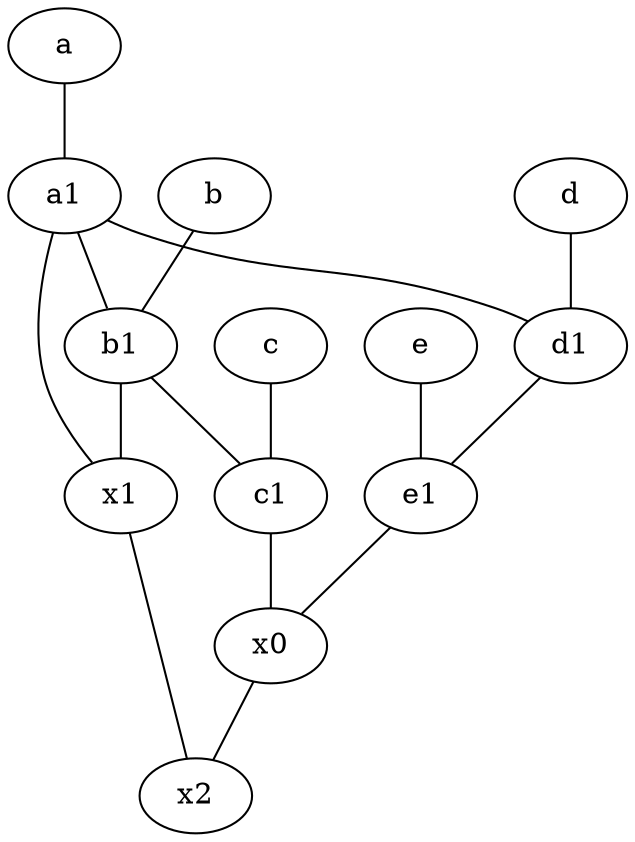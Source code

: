 graph {
	node [labelfontsize=50]
	a [labelfontsize=50 pos="8,2!"]
	d [labelfontsize=50 pos="2,5!"]
	c1 [labelfontsize=50 pos="4.5,3!"]
	b1 [labelfontsize=50 pos="9,4!"]
	x2 [labelfontsize=50]
	b [labelfontsize=50 pos="10,4!"]
	d1 [labelfontsize=50 pos="3,5!"]
	e [labelfontsize=50 pos="7,9!"]
	x1 [labelfontsize=50]
	x0 [labelfontsize=50]
	c [labelfontsize=50 pos="4.5,2!"]
	e1 [labelfontsize=50 pos="7,7!"]
	a1 [labelfontsize=50 pos="8,3!"]
	x1 -- x2
	b -- b1
	x0 -- x2
	a1 -- x1
	b1 -- x1
	e1 -- x0
	a1 -- d1
	c -- c1
	d1 -- e1
	e -- e1
	d -- d1
	c1 -- x0
	b1 -- c1
	a1 -- b1
	a -- a1
}
